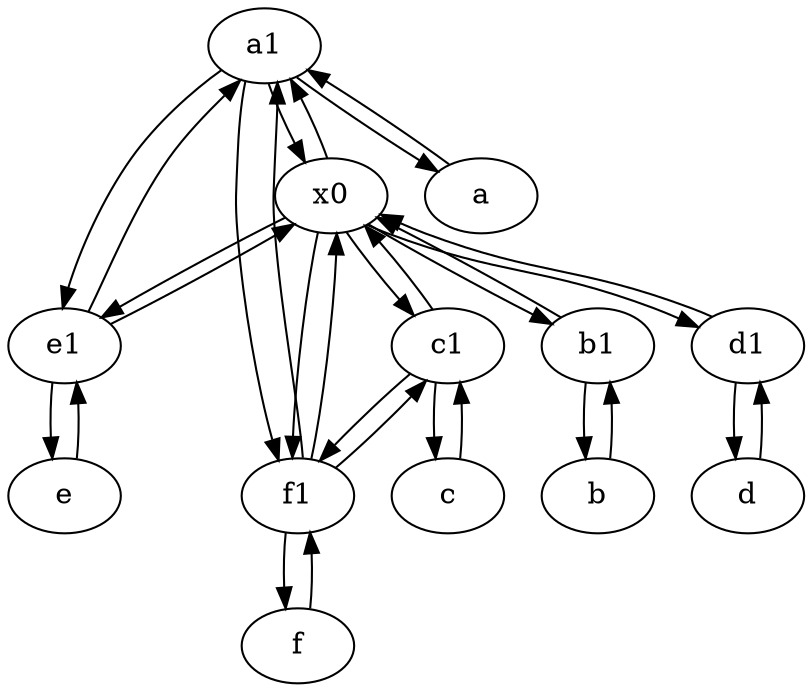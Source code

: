 digraph  {
	a1 [pos="40,15!"];
	f [pos="15,45!"];
	x0;
	d [pos="20,30!"];
	e [pos="30,50!"];
	e1 [pos="25,45!"];
	d1 [pos="25,30!"];
	c [pos="20,10!"];
	f1;
	a [pos="40,10!"];
	b [pos="50,20!"];
	b1 [pos="45,20!"];
	c1 [pos="30,15!"];
	a1 -> f1;
	a1 -> a;
	b -> b1;
	e1 -> x0;
	a1 -> x0;
	f1 -> x0;
	d -> d1;
	c1 -> x0;
	e1 -> a1;
	x0 -> d1;
	e1 -> e;
	f1 -> c1;
	x0 -> f1;
	e -> e1;
	x0 -> a1;
	f -> f1;
	x0 -> e1;
	b1 -> b;
	d1 -> x0;
	a -> a1;
	b1 -> x0;
	d1 -> d;
	a1 -> e1;
	c -> c1;
	f1 -> f;
	x0 -> c1;
	c1 -> c;
	x0 -> b1;
	f1 -> a1;
	c1 -> f1;

	}